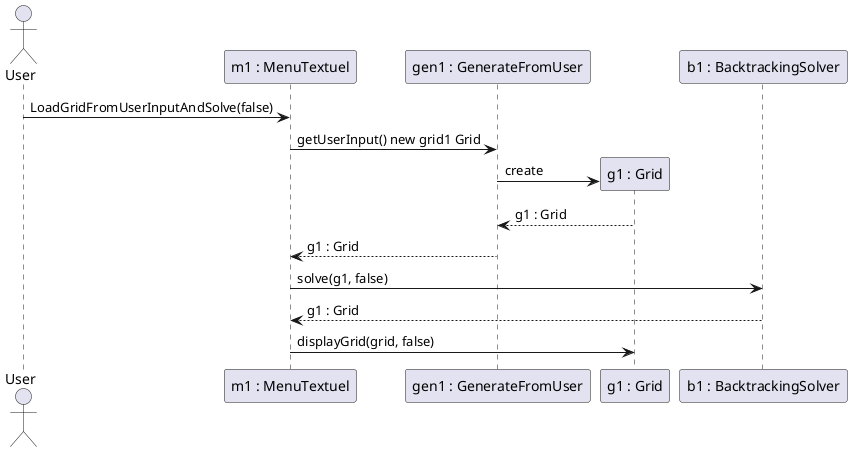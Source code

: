 @startuml
actor User

User->"m1 : MenuTextuel" : LoadGridFromUserInputAndSolve(false)



"m1 : MenuTextuel"->"gen1 : GenerateFromUser" : getUserInput() new grid1 Grid
"gen1 : GenerateFromUser" -> "g1 : Grid" ** : create
"gen1 : GenerateFromUser"<--"g1 : Grid" : g1 : Grid
"gen1 : GenerateFromUser"-->"m1 : MenuTextuel" : g1 : Grid

"m1 : MenuTextuel"->"b1 : BacktrackingSolver" : solve(g1, false)

"m1 : MenuTextuel"<--"b1 : BacktrackingSolver" : g1 : Grid
"m1 : MenuTextuel"->"g1 : Grid" : displayGrid(grid, false)

@enduml
